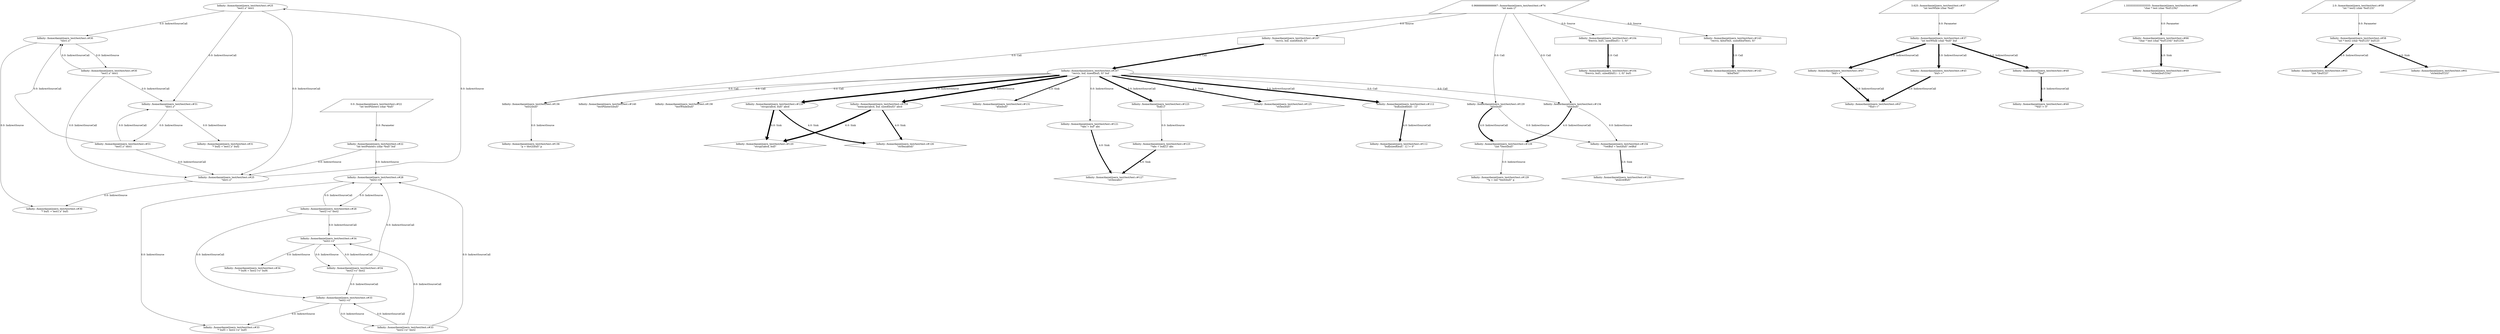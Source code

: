 digraph TaintDot {
	nodesep = 1.5
	ranksep = 1.5
	"Infinity: /home/daniel/joern_test/test/test.c#25 
\"test1.x\" test1" -> "Infinity: /home/daniel/joern_test/test/test.c#25 
\"test1.x\"" [label = "0.0: IndirectSourceCall", penwidth = 1.0]
	"Infinity: /home/daniel/joern_test/test/test.c#107 
\"recv(s, buf, sizeof(buf), 0)\" buf" -> "Infinity: /home/daniel/joern_test/test/test.c#136 
\"test2(buf)\"" [label = "0.0: Call", penwidth = 1.0]
	"Infinity: /home/daniel/joern_test/test/test.c#30 
\"test1.x\" test1" -> "Infinity: /home/daniel/joern_test/test/test.c#25 
\"test1.x\"" [label = "0.0: IndirectSourceCall", penwidth = 1.0]
	"Infinity: /home/daniel/joern_test/test/test.c#131 
\"atoi(buf)\"" [shape = diamond]
	"Infinity: /home/daniel/joern_test/test/test.c#126 
\"strlen(abcd)\"" [shape = diamond]
	"Infinity: /home/daniel/joern_test/test/test.c#47 
\"buf++\"" -> "Infinity: /home/daniel/joern_test/test/test.c#47 
\"*buf++\"" [label = "5.0: IndirectSourceCall", penwidth = 6.0]
	"Infinity: /home/daniel/joern_test/test/test.c#129 
\"test(buf)\""
	"Infinity: /home/daniel/joern_test/test/test.c#136 
\"test2(buf)\"" [shape = plain]
	"1.3333333333333333: /home/daniel/joern_test/test/test.c#66 
\"char * test (char *buf1234)\"" [shape = parallelogram]
	"3.625: /home/daniel/joern_test/test/test.c#37 
\"int testWhile (char *buf)\"" [shape = parallelogram]
	"Infinity: /home/daniel/joern_test/test/test.c#47 
\"buf++\""
	"Infinity: /home/daniel/joern_test/test/test.c#112 
\"buf[sizeof(buf) - 1] != 0\""
	"Infinity: /home/daniel/joern_test/test/test.c#30 
\"test1.x\" test1" -> "Infinity: /home/daniel/joern_test/test/test.c#30 
\"test1.x\"" [label = "0.0: IndirectSourceCall", penwidth = 1.0]
	"Infinity: /home/daniel/joern_test/test/test.c#30 
\"test1.x\"" -> "Infinity: /home/daniel/joern_test/test/test.c#30 
\"* buf1 = test1.x\" buf1" [label = "0.0: IndirectSource", penwidth = 1.0]
	"Infinity: /home/daniel/joern_test/test/test.c#37 
\"int testWhile (char *buf)\" buf" -> "Infinity: /home/daniel/joern_test/test/test.c#47 
\"buf++\"" [label = "5.0: IndirectSourceCall", penwidth = 6.0]
	"Infinity: /home/daniel/joern_test/test/test.c#107 
\"recv(s, buf, sizeof(buf), 0)\"" -> "Infinity: /home/daniel/joern_test/test/test.c#107 
\"recv(s, buf, sizeof(buf), 0)\" buf" [label = "5.0: Call", penwidth = 6.0]
	"Infinity: /home/daniel/joern_test/test/test.c#25 
\"test1.x\""
	"Infinity: /home/daniel/joern_test/test/test.c#118 
\"memcpy(abcd, buf, sizeof(buf))\" abcd" -> "Infinity: /home/daniel/joern_test/test/test.c#120 
\"strcpy(abcd, buf)\"" [label = "6.0: Sink", penwidth = 7.0]
	"Infinity: /home/daniel/joern_test/test/test.c#129 
\"*p = (int *)test(buf)\" p"
	"Infinity: /home/daniel/joern_test/test/test.c#34 
\"test2->z\""
	"Infinity: /home/daniel/joern_test/test/test.c#120 
\"strcpy(abcd, buf)\" abcd" -> "Infinity: /home/daniel/joern_test/test/test.c#126 
\"strlen(abcd)\"" [label = "4.0: Sink", penwidth = 5.0]
	"Infinity: /home/daniel/joern_test/test/test.c#58 
\"int * test2 (char *buf123)\" buf123" -> "Infinity: /home/daniel/joern_test/test/test.c#63 
\"(int *)buf123\"" [label = "4.0: IndirectSourceCall", penwidth = 5.0]
	"Infinity: /home/daniel/joern_test/test/test.c#143 
\"&bufTest\""
	"Infinity: /home/daniel/joern_test/test/test.c#129 
\"(int *)test(buf)\""
	"Infinity: /home/daniel/joern_test/test/test.c#33 
\"* buf3 = test2->x\" buf3"
	"Infinity: /home/daniel/joern_test/test/test.c#134 
\"test(buf)\""
	"Infinity: /home/daniel/joern_test/test/test.c#30 
\"* buf1 = test1.x\" buf1"
	"Infinity: /home/daniel/joern_test/test/test.c#123 
\"buf[1]\""
	"Infinity: /home/daniel/joern_test/test/test.c#34 
\"* buf4 = test2->z\" buf4"
	"Infinity: /home/daniel/joern_test/test/test.c#33 
\"test2->x\"" -> "Infinity: /home/daniel/joern_test/test/test.c#33 
\"* buf3 = test2->x\" buf3" [label = "0.0: IndirectSource", penwidth = 1.0]
	"Infinity: /home/daniel/joern_test/test/test.c#31 
\"test1.z\" test1" -> "Infinity: /home/daniel/joern_test/test/test.c#30 
\"test1.x\"" [label = "0.0: IndirectSourceCall", penwidth = 1.0]
	"Infinity: /home/daniel/joern_test/test/test.c#104 
\"frecv(s, buf1, sizeof(buf1) - 1, 0)\"" -> "Infinity: /home/daniel/joern_test/test/test.c#104 
\"frecv(s, buf1, sizeof(buf1) - 1, 0)\" buf1" [label = "5.0: Call", penwidth = 6.0]
	"Infinity: /home/daniel/joern_test/test/test.c#43 
\"buf++\"" -> "Infinity: /home/daniel/joern_test/test/test.c#47 
\"*buf++\"" [label = "5.0: IndirectSourceCall", penwidth = 6.0]
	"Infinity: /home/daniel/joern_test/test/test.c#123 
\"*abc = buf[1]\" abc"
	"Infinity: /home/daniel/joern_test/test/test.c#66 
\"char * test (char *buf1234)\" buf1234"
	"Infinity: /home/daniel/joern_test/test/test.c#107 
\"recv(s, buf, sizeof(buf), 0)\" buf" -> "Infinity: /home/daniel/joern_test/test/test.c#125 
\"strlen(buf)\"" [label = "4.0: Sink", penwidth = 5.0]
	"Infinity: /home/daniel/joern_test/test/test.c#120 
\"strcpy(abcd, buf)\" abcd"
	"Infinity: /home/daniel/joern_test/test/test.c#58 
\"int * test2 (char *buf123)\" buf123" -> "Infinity: /home/daniel/joern_test/test/test.c#61 
\"strlen(buf123)\"" [label = "4.0: Sink", penwidth = 5.0]
	"Infinity: /home/daniel/joern_test/test/test.c#40 
\"*buf != 0\""
	"0.0: /home/daniel/joern_test/test/test.c#22 
\"int testPointers (char *buf)\"" -> "Infinity: /home/daniel/joern_test/test/test.c#22 
\"int testPointers (char *buf)\" buf" [label = "0.0: Parameter", penwidth = 1.0]
	"Infinity: /home/daniel/joern_test/test/test.c#129 
\"test(buf)\"" -> "Infinity: /home/daniel/joern_test/test/test.c#134 
\"*retBuf = test(buf)\" retBuf" [label = "0.0: IndirectSource", penwidth = 1.0]
	"Infinity: /home/daniel/joern_test/test/test.c#33 
\"test2->x\" test2" -> "Infinity: /home/daniel/joern_test/test/test.c#34 
\"test2->z\"" [label = "0.0: IndirectSourceCall", penwidth = 1.0]
	"0.9666666666666667: /home/daniel/joern_test/test/test.c#74 
\"int main ()\"" -> "Infinity: /home/daniel/joern_test/test/test.c#136 
\"test2(buf)\"" [label = "0.0: Call", penwidth = 1.0]
	"Infinity: /home/daniel/joern_test/test/test.c#127 
\"strlen(abc)\"" [shape = diamond]
	"Infinity: /home/daniel/joern_test/test/test.c#121 
\"*abc = buf\" abc" -> "Infinity: /home/daniel/joern_test/test/test.c#127 
\"strlen(abc)\"" [label = "4.0: Sink", penwidth = 5.0]
	"Infinity: /home/daniel/joern_test/test/test.c#107 
\"recv(s, buf, sizeof(buf), 0)\" buf" -> "Infinity: /home/daniel/joern_test/test/test.c#112 
\"buf[sizeof(buf) - 1]\"" [label = "5.0: IndirectSourceCall", penwidth = 6.0]
	"Infinity: /home/daniel/joern_test/test/test.c#40 
\"*buf\"" -> "Infinity: /home/daniel/joern_test/test/test.c#40 
\"*buf != 0\"" [label = "4.0: IndirectSourceCall", penwidth = 5.0]
	"Infinity: /home/daniel/joern_test/test/test.c#129 
\"test(buf)\"" [shape = plain]
	"Infinity: /home/daniel/joern_test/test/test.c#28 
\"test2->x\""
	"Infinity: /home/daniel/joern_test/test/test.c#28 
\"test2->x\" test2" -> "Infinity: /home/daniel/joern_test/test/test.c#34 
\"test2->z\"" [label = "0.0: IndirectSourceCall", penwidth = 1.0]
	"Infinity: /home/daniel/joern_test/test/test.c#135 
\"atoi(retBuf)\"" [shape = diamond]
	"Infinity: /home/daniel/joern_test/test/test.c#107 
\"recv(s, buf, sizeof(buf), 0)\" buf" -> "Infinity: /home/daniel/joern_test/test/test.c#120 
\"strcpy(abcd, buf)\" abcd" [label = "6.0: IndirectSource", penwidth = 7.0]
	"Infinity: /home/daniel/joern_test/test/test.c#31 
\"test1.z\" test1"
	"Infinity: /home/daniel/joern_test/test/test.c#107 
\"recv(s, buf, sizeof(buf), 0)\" buf" -> "Infinity: /home/daniel/joern_test/test/test.c#129 
\"test(buf)\"" [label = "0.0: Call", penwidth = 1.0]
	"Infinity: /home/daniel/joern_test/test/test.c#123 
\"buf[1]\"" -> "Infinity: /home/daniel/joern_test/test/test.c#123 
\"*abc = buf[1]\" abc" [label = "0.0: IndirectSource", penwidth = 1.0]
	"Infinity: /home/daniel/joern_test/test/test.c#22 
\"int testPointers (char *buf)\" buf" -> "Infinity: /home/daniel/joern_test/test/test.c#25 
\"test1.x\"" [label = "0.0: IndirectSource", penwidth = 1.0]
	"Infinity: /home/daniel/joern_test/test/test.c#33 
\"test2->x\""
	"0.9666666666666667: /home/daniel/joern_test/test/test.c#74 
\"int main ()\"" -> "Infinity: /home/daniel/joern_test/test/test.c#134 
\"test(buf)\"" [label = "0.0: Call", penwidth = 1.0]
	"Infinity: /home/daniel/joern_test/test/test.c#30 
\"test1.x\"" -> "Infinity: /home/daniel/joern_test/test/test.c#30 
\"test1.x\" test1" [label = "0.0: IndirectSource", penwidth = 1.0]
	"Infinity: /home/daniel/joern_test/test/test.c#34 
\"test2->z\" test2" -> "Infinity: /home/daniel/joern_test/test/test.c#28 
\"test2->x\"" [label = "0.0: IndirectSourceCall", penwidth = 1.0]
	"3.625: /home/daniel/joern_test/test/test.c#37 
\"int testWhile (char *buf)\"" -> "Infinity: /home/daniel/joern_test/test/test.c#37 
\"int testWhile (char *buf)\" buf" [label = "0.0: Parameter", penwidth = 1.0]
	"0.9666666666666667: /home/daniel/joern_test/test/test.c#74 
\"int main ()\"" [shape = parallelogram]
	"Infinity: /home/daniel/joern_test/test/test.c#28 
\"test2->x\"" -> "Infinity: /home/daniel/joern_test/test/test.c#28 
\"test2->x\" test2" [label = "0.0: IndirectSource", penwidth = 1.0]
	"Infinity: /home/daniel/joern_test/test/test.c#107 
\"recv(s, buf, sizeof(buf), 0)\" buf"
	"Infinity: /home/daniel/joern_test/test/test.c#134 
\"test(buf)\"" [shape = plain]
	"Infinity: /home/daniel/joern_test/test/test.c#104 
\"frecv(s, buf1, sizeof(buf1) - 1, 0)\"" [shape = house]
	"Infinity: /home/daniel/joern_test/test/test.c#34 
\"test2->z\"" -> "Infinity: /home/daniel/joern_test/test/test.c#34 
\"* buf4 = test2->z\" buf4" [label = "0.0: IndirectSource", penwidth = 1.0]
	"Infinity: /home/daniel/joern_test/test/test.c#118 
\"memcpy(abcd, buf, sizeof(buf))\" abcd" -> "Infinity: /home/daniel/joern_test/test/test.c#126 
\"strlen(abcd)\"" [label = "4.0: Sink", penwidth = 5.0]
	"Infinity: /home/daniel/joern_test/test/test.c#134 
\"test(buf)\"" -> "Infinity: /home/daniel/joern_test/test/test.c#134 
\"*retBuf = test(buf)\" retBuf" [label = "0.0: IndirectSource", penwidth = 1.0]
	"Infinity: /home/daniel/joern_test/test/test.c#107 
\"recv(s, buf, sizeof(buf), 0)\" buf" -> "Infinity: /home/daniel/joern_test/test/test.c#134 
\"test(buf)\"" [label = "0.0: Call", penwidth = 1.0]
	"Infinity: /home/daniel/joern_test/test/test.c#107 
\"recv(s, buf, sizeof(buf), 0)\" buf" -> "Infinity: /home/daniel/joern_test/test/test.c#121 
\"*abc = buf\" abc" [label = "0.0: IndirectSource", penwidth = 1.0]
	"Infinity: /home/daniel/joern_test/test/test.c#25 
\"test1.x\"" -> "Infinity: /home/daniel/joern_test/test/test.c#30 
\"* buf1 = test1.x\" buf1" [label = "0.0: IndirectSource", penwidth = 1.0]
	"Infinity: /home/daniel/joern_test/test/test.c#140 
\"testPointers(buf)\"" [shape = plain]
	"Infinity: /home/daniel/joern_test/test/test.c#120 
\"strcpy(abcd, buf)\"" [shape = diamond]
	"Infinity: /home/daniel/joern_test/test/test.c#120 
\"strcpy(abcd, buf)\" abcd" -> "Infinity: /home/daniel/joern_test/test/test.c#120 
\"strcpy(abcd, buf)\"" [label = "6.0: Sink", penwidth = 7.0]
	"Infinity: /home/daniel/joern_test/test/test.c#33 
\"test2->x\"" -> "Infinity: /home/daniel/joern_test/test/test.c#33 
\"test2->x\" test2" [label = "0.0: IndirectSource", penwidth = 1.0]
	"Infinity: /home/daniel/joern_test/test/test.c#31 
\"test1.z\""
	"Infinity: /home/daniel/joern_test/test/test.c#61 
\"strlen(buf123)\"" [shape = diamond]
	"Infinity: /home/daniel/joern_test/test/test.c#34 
\"test2->z\" test2"
	"Infinity: /home/daniel/joern_test/test/test.c#37 
\"int testWhile (char *buf)\" buf" -> "Infinity: /home/daniel/joern_test/test/test.c#43 
\"buf++\"" [label = "5.0: IndirectSourceCall", penwidth = 6.0]
	"Infinity: /home/daniel/joern_test/test/test.c#123 
\"*abc = buf[1]\" abc" -> "Infinity: /home/daniel/joern_test/test/test.c#127 
\"strlen(abc)\"" [label = "4.0: Sink", penwidth = 5.0]
	"Infinity: /home/daniel/joern_test/test/test.c#129 
\"(int *)test(buf)\"" -> "Infinity: /home/daniel/joern_test/test/test.c#129 
\"*p = (int *)test(buf)\" p" [label = "0.0: IndirectSource", penwidth = 1.0]
	"Infinity: /home/daniel/joern_test/test/test.c#118 
\"memcpy(abcd, buf, sizeof(buf))\" abcd"
	"Infinity: /home/daniel/joern_test/test/test.c#125 
\"strlen(buf)\"" [shape = diamond]
	"Infinity: /home/daniel/joern_test/test/test.c#37 
\"int testWhile (char *buf)\" buf"
	"Infinity: /home/daniel/joern_test/test/test.c#58 
\"int * test2 (char *buf123)\" buf123"
	"Infinity: /home/daniel/joern_test/test/test.c#134 
\"test(buf)\"" -> "Infinity: /home/daniel/joern_test/test/test.c#129 
\"(int *)test(buf)\"" [label = "4.0: IndirectSourceCall", penwidth = 5.0]
	"Infinity: /home/daniel/joern_test/test/test.c#107 
\"recv(s, buf, sizeof(buf), 0)\" buf" -> "Infinity: /home/daniel/joern_test/test/test.c#140 
\"testPointers(buf)\"" [label = "0.0: Call", penwidth = 1.0]
	"Infinity: /home/daniel/joern_test/test/test.c#31 
\"* buf2 = test1.z\" buf2"
	"Infinity: /home/daniel/joern_test/test/test.c#28 
\"test2->x\"" -> "Infinity: /home/daniel/joern_test/test/test.c#33 
\"* buf3 = test2->x\" buf3" [label = "0.0: IndirectSource", penwidth = 1.0]
	"Infinity: /home/daniel/joern_test/test/test.c#134 
\"*retBuf = test(buf)\" retBuf"
	"Infinity: /home/daniel/joern_test/test/test.c#66 
\"char * test (char *buf1234)\" buf1234" -> "Infinity: /home/daniel/joern_test/test/test.c#69 
\"strlen(buf1234)\"" [label = "4.0: Sink", penwidth = 5.0]
	"0.9666666666666667: /home/daniel/joern_test/test/test.c#74 
\"int main ()\"" -> "Infinity: /home/daniel/joern_test/test/test.c#104 
\"frecv(s, buf1, sizeof(buf1) - 1, 0)\"" [label = "0.0: Source", penwidth = 1.0]
	"Infinity: /home/daniel/joern_test/test/test.c#107 
\"recv(s, buf, sizeof(buf), 0)\" buf" -> "Infinity: /home/daniel/joern_test/test/test.c#138 
\"testWhile(buf)\"" [label = "0.0: Call", penwidth = 1.0]
	"Infinity: /home/daniel/joern_test/test/test.c#30 
\"test1.x\""
	"0.9666666666666667: /home/daniel/joern_test/test/test.c#74 
\"int main ()\"" -> "Infinity: /home/daniel/joern_test/test/test.c#129 
\"test(buf)\"" [label = "0.0: Call", penwidth = 1.0]
	"Infinity: /home/daniel/joern_test/test/test.c#34 
\"test2->z\"" -> "Infinity: /home/daniel/joern_test/test/test.c#34 
\"test2->z\" test2" [label = "0.0: IndirectSource", penwidth = 1.0]
	"Infinity: /home/daniel/joern_test/test/test.c#40 
\"*buf\""
	"Infinity: /home/daniel/joern_test/test/test.c#31 
\"test1.z\"" -> "Infinity: /home/daniel/joern_test/test/test.c#31 
\"test1.z\" test1" [label = "0.0: IndirectSource", penwidth = 1.0]
	"Infinity: /home/daniel/joern_test/test/test.c#143 
\"recv(s, &bufTest, sizeof(bufTest), 0)\"" [shape = house]
	"0.9666666666666667: /home/daniel/joern_test/test/test.c#74 
\"int main ()\"" -> "Infinity: /home/daniel/joern_test/test/test.c#107 
\"recv(s, buf, sizeof(buf), 0)\"" [label = "0.0: Source", penwidth = 1.0]
	"Infinity: /home/daniel/joern_test/test/test.c#25 
\"test1.x\" test1"
	"Infinity: /home/daniel/joern_test/test/test.c#138 
\"testWhile(buf)\"" [shape = plain]
	"Infinity: /home/daniel/joern_test/test/test.c#30 
\"test1.x\" test1"
	"Infinity: /home/daniel/joern_test/test/test.c#63 
\"(int *)buf123\""
	"Infinity: /home/daniel/joern_test/test/test.c#22 
\"int testPointers (char *buf)\" buf" -> "Infinity: /home/daniel/joern_test/test/test.c#28 
\"test2->x\"" [label = "0.0: IndirectSource", penwidth = 1.0]
	"Infinity: /home/daniel/joern_test/test/test.c#136 
\"test2(buf)\""
	"2.0: /home/daniel/joern_test/test/test.c#58 
\"int * test2 (char *buf123)\"" [shape = parallelogram]
	"Infinity: /home/daniel/joern_test/test/test.c#28 
\"test2->x\" test2" -> "Infinity: /home/daniel/joern_test/test/test.c#28 
\"test2->x\"" [label = "0.0: IndirectSourceCall", penwidth = 1.0]
	"Infinity: /home/daniel/joern_test/test/test.c#112 
\"buf[sizeof(buf) - 1]\"" -> "Infinity: /home/daniel/joern_test/test/test.c#112 
\"buf[sizeof(buf) - 1] != 0\"" [label = "4.0: IndirectSourceCall", penwidth = 5.0]
	"1.3333333333333333: /home/daniel/joern_test/test/test.c#66 
\"char * test (char *buf1234)\"" -> "Infinity: /home/daniel/joern_test/test/test.c#66 
\"char * test (char *buf1234)\" buf1234" [label = "0.0: Parameter", penwidth = 1.0]
	"Infinity: /home/daniel/joern_test/test/test.c#22 
\"int testPointers (char *buf)\" buf"
	"Infinity: /home/daniel/joern_test/test/test.c#31 
\"test1.z\"" -> "Infinity: /home/daniel/joern_test/test/test.c#31 
\"* buf2 = test1.z\" buf2" [label = "0.0: IndirectSource", penwidth = 1.0]
	"Infinity: /home/daniel/joern_test/test/test.c#30 
\"test1.x\" test1" -> "Infinity: /home/daniel/joern_test/test/test.c#31 
\"test1.z\"" [label = "0.0: IndirectSourceCall", penwidth = 1.0]
	"Infinity: /home/daniel/joern_test/test/test.c#121 
\"*abc = buf\" abc"
	"Infinity: /home/daniel/joern_test/test/test.c#129 
\"test(buf)\"" -> "Infinity: /home/daniel/joern_test/test/test.c#129 
\"(int *)test(buf)\"" [label = "4.0: IndirectSourceCall", penwidth = 5.0]
	"Infinity: /home/daniel/joern_test/test/test.c#47 
\"*buf++\""
	"Infinity: /home/daniel/joern_test/test/test.c#25 
\"test1.x\"" -> "Infinity: /home/daniel/joern_test/test/test.c#25 
\"test1.x\" test1" [label = "0.0: IndirectSource", penwidth = 1.0]
	"Infinity: /home/daniel/joern_test/test/test.c#107 
\"recv(s, buf, sizeof(buf), 0)\" buf" -> "Infinity: /home/daniel/joern_test/test/test.c#123 
\"buf[1]\"" [label = "5.0: IndirectSourceCall", penwidth = 6.0]
	"Infinity: /home/daniel/joern_test/test/test.c#34 
\"test2->z\" test2" -> "Infinity: /home/daniel/joern_test/test/test.c#34 
\"test2->z\"" [label = "0.0: IndirectSourceCall", penwidth = 1.0]
	"Infinity: /home/daniel/joern_test/test/test.c#134 
\"*retBuf = test(buf)\" retBuf" -> "Infinity: /home/daniel/joern_test/test/test.c#135 
\"atoi(retBuf)\"" [label = "3.0: Sink", penwidth = 4.0]
	"Infinity: /home/daniel/joern_test/test/test.c#107 
\"recv(s, buf, sizeof(buf), 0)\" buf" -> "Infinity: /home/daniel/joern_test/test/test.c#131 
\"atoi(buf)\"" [label = "3.0: Sink", penwidth = 4.0]
	"Infinity: /home/daniel/joern_test/test/test.c#28 
\"test2->x\" test2"
	"Infinity: /home/daniel/joern_test/test/test.c#69 
\"strlen(buf1234)\"" [shape = diamond]
	"Infinity: /home/daniel/joern_test/test/test.c#104 
\"frecv(s, buf1, sizeof(buf1) - 1, 0)\" buf1"
	"Infinity: /home/daniel/joern_test/test/test.c#112 
\"buf[sizeof(buf) - 1]\""
	"Infinity: /home/daniel/joern_test/test/test.c#25 
\"test1.x\" test1" -> "Infinity: /home/daniel/joern_test/test/test.c#30 
\"test1.x\"" [label = "0.0: IndirectSourceCall", penwidth = 1.0]
	"Infinity: /home/daniel/joern_test/test/test.c#25 
\"test1.x\" test1" -> "Infinity: /home/daniel/joern_test/test/test.c#31 
\"test1.z\"" [label = "0.0: IndirectSourceCall", penwidth = 1.0]
	"Infinity: /home/daniel/joern_test/test/test.c#107 
\"recv(s, buf, sizeof(buf), 0)\" buf" -> "Infinity: /home/daniel/joern_test/test/test.c#118 
\"memcpy(abcd, buf, sizeof(buf))\" abcd" [label = "6.0: IndirectSource", penwidth = 7.0]
	"0.0: /home/daniel/joern_test/test/test.c#22 
\"int testPointers (char *buf)\"" [shape = parallelogram]
	"Infinity: /home/daniel/joern_test/test/test.c#33 
\"test2->x\" test2" -> "Infinity: /home/daniel/joern_test/test/test.c#28 
\"test2->x\"" [label = "0.0: IndirectSourceCall", penwidth = 1.0]
	"Infinity: /home/daniel/joern_test/test/test.c#28 
\"test2->x\" test2" -> "Infinity: /home/daniel/joern_test/test/test.c#33 
\"test2->x\"" [label = "0.0: IndirectSourceCall", penwidth = 1.0]
	"Infinity: /home/daniel/joern_test/test/test.c#31 
\"test1.z\" test1" -> "Infinity: /home/daniel/joern_test/test/test.c#31 
\"test1.z\"" [label = "0.0: IndirectSourceCall", penwidth = 1.0]
	"Infinity: /home/daniel/joern_test/test/test.c#33 
\"test2->x\" test2" -> "Infinity: /home/daniel/joern_test/test/test.c#33 
\"test2->x\"" [label = "0.0: IndirectSourceCall", penwidth = 1.0]
	"Infinity: /home/daniel/joern_test/test/test.c#143 
\"recv(s, &bufTest, sizeof(bufTest), 0)\"" -> "Infinity: /home/daniel/joern_test/test/test.c#143 
\"&bufTest\"" [label = "5.0: Call", penwidth = 6.0]
	"Infinity: /home/daniel/joern_test/test/test.c#107 
\"recv(s, buf, sizeof(buf), 0)\"" [shape = house]
	"Infinity: /home/daniel/joern_test/test/test.c#34 
\"test2->z\" test2" -> "Infinity: /home/daniel/joern_test/test/test.c#33 
\"test2->x\"" [label = "0.0: IndirectSourceCall", penwidth = 1.0]
	"Infinity: /home/daniel/joern_test/test/test.c#136 
\"test2(buf)\"" -> "Infinity: /home/daniel/joern_test/test/test.c#136 
\"p = test2(buf)\" p" [label = "0.0: IndirectSource", penwidth = 1.0]
	"Infinity: /home/daniel/joern_test/test/test.c#31 
\"test1.z\" test1" -> "Infinity: /home/daniel/joern_test/test/test.c#25 
\"test1.x\"" [label = "0.0: IndirectSourceCall", penwidth = 1.0]
	"Infinity: /home/daniel/joern_test/test/test.c#33 
\"test2->x\" test2"
	"Infinity: /home/daniel/joern_test/test/test.c#43 
\"buf++\""
	"0.9666666666666667: /home/daniel/joern_test/test/test.c#74 
\"int main ()\"" -> "Infinity: /home/daniel/joern_test/test/test.c#143 
\"recv(s, &bufTest, sizeof(bufTest), 0)\"" [label = "0.0: Source", penwidth = 1.0]
	"2.0: /home/daniel/joern_test/test/test.c#58 
\"int * test2 (char *buf123)\"" -> "Infinity: /home/daniel/joern_test/test/test.c#58 
\"int * test2 (char *buf123)\" buf123" [label = "0.0: Parameter", penwidth = 1.0]
	"Infinity: /home/daniel/joern_test/test/test.c#136 
\"p = test2(buf)\" p"
	"Infinity: /home/daniel/joern_test/test/test.c#37 
\"int testWhile (char *buf)\" buf" -> "Infinity: /home/daniel/joern_test/test/test.c#40 
\"*buf\"" [label = "5.0: IndirectSourceCall", penwidth = 6.0]
}